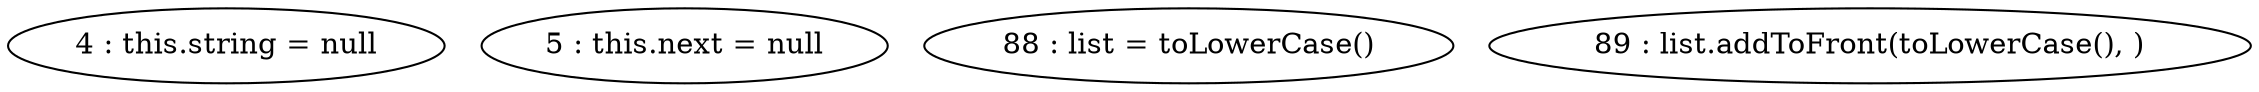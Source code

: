 digraph G {
"4 : this.string = null"
"5 : this.next = null"
"88 : list = toLowerCase()"
"89 : list.addToFront(toLowerCase(), )"
}